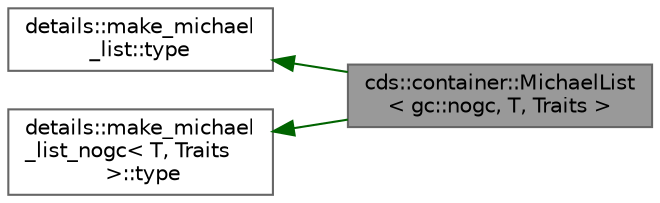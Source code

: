 digraph "cds::container::MichaelList&lt; gc::nogc, T, Traits &gt;"
{
 // LATEX_PDF_SIZE
  bgcolor="transparent";
  edge [fontname=Helvetica,fontsize=10,labelfontname=Helvetica,labelfontsize=10];
  node [fontname=Helvetica,fontsize=10,shape=box,height=0.2,width=0.4];
  rankdir="LR";
  Node1 [id="Node000001",label="cds::container::MichaelList\l\< gc::nogc, T, Traits \>",height=0.2,width=0.4,color="gray40", fillcolor="grey60", style="filled", fontcolor="black",tooltip="Michael's lock-free ordered single-linked list (template specialization for gc::nogc)"];
  Node2 -> Node1 [id="edge1_Node000001_Node000002",dir="back",color="darkgreen",style="solid",tooltip=" "];
  Node2 [id="Node000002",label="details::make_michael\l_list::type",height=0.2,width=0.4,color="gray40", fillcolor="white", style="filled",tooltip=" "];
  Node3 -> Node1 [id="edge2_Node000001_Node000003",dir="back",color="darkgreen",style="solid",tooltip=" "];
  Node3 [id="Node000003",label="details::make_michael\l_list_nogc\< T, Traits\l \>::type",height=0.2,width=0.4,color="gray40", fillcolor="white", style="filled",tooltip=" "];
}
